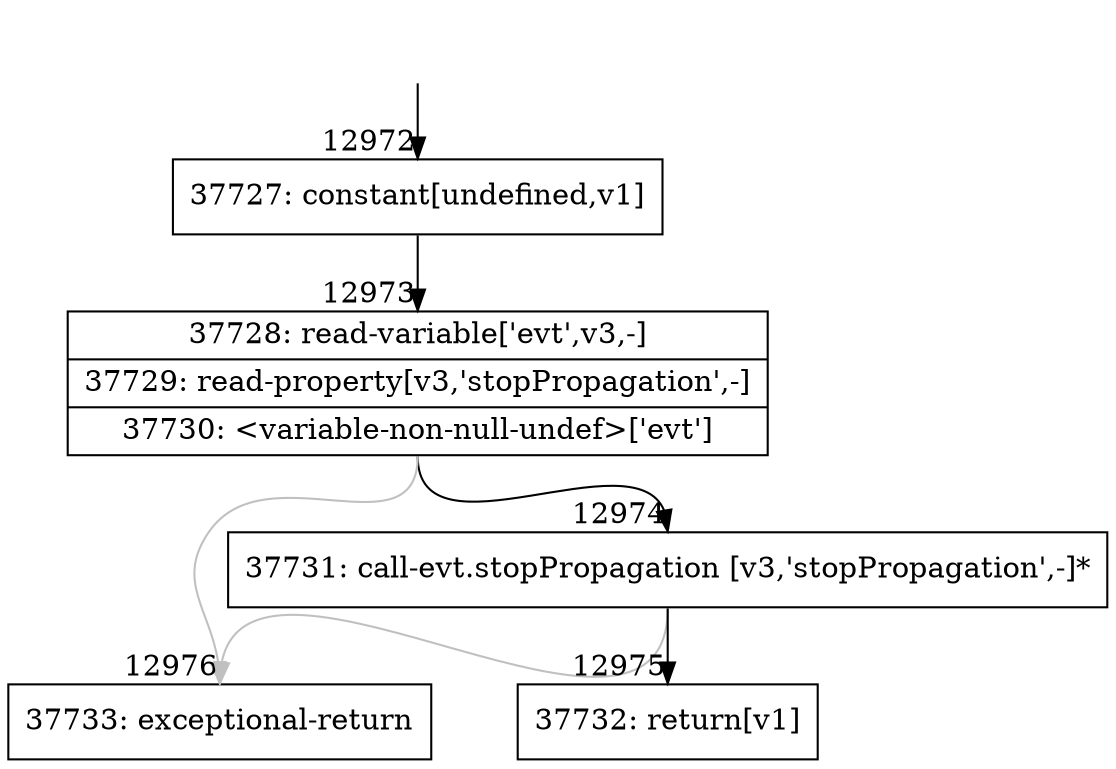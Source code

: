 digraph {
rankdir="TD"
BB_entry953[shape=none,label=""];
BB_entry953 -> BB12972 [tailport=s, headport=n, headlabel="    12972"]
BB12972 [shape=record label="{37727: constant[undefined,v1]}" ] 
BB12972 -> BB12973 [tailport=s, headport=n, headlabel="      12973"]
BB12973 [shape=record label="{37728: read-variable['evt',v3,-]|37729: read-property[v3,'stopPropagation',-]|37730: \<variable-non-null-undef\>['evt']}" ] 
BB12973 -> BB12974 [tailport=s, headport=n, headlabel="      12974"]
BB12973 -> BB12976 [tailport=s, headport=n, color=gray, headlabel="      12976"]
BB12974 [shape=record label="{37731: call-evt.stopPropagation [v3,'stopPropagation',-]*}" ] 
BB12974 -> BB12975 [tailport=s, headport=n, headlabel="      12975"]
BB12974 -> BB12976 [tailport=s, headport=n, color=gray]
BB12975 [shape=record label="{37732: return[v1]}" ] 
BB12976 [shape=record label="{37733: exceptional-return}" ] 
//#$~ 18235
}
